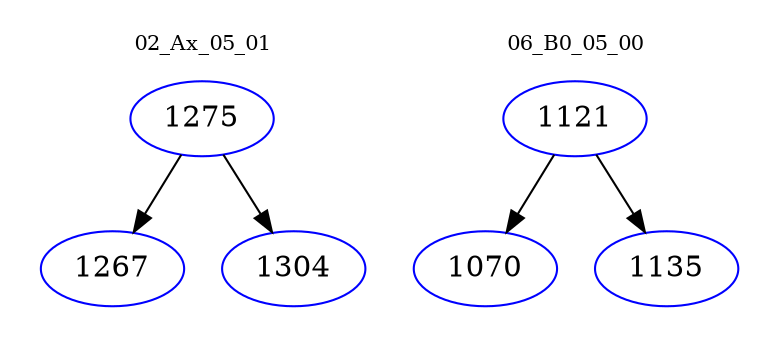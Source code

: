 digraph{
subgraph cluster_0 {
color = white
label = "02_Ax_05_01";
fontsize=10;
T0_1275 [label="1275", color="blue"]
T0_1275 -> T0_1267 [color="black"]
T0_1267 [label="1267", color="blue"]
T0_1275 -> T0_1304 [color="black"]
T0_1304 [label="1304", color="blue"]
}
subgraph cluster_1 {
color = white
label = "06_B0_05_00";
fontsize=10;
T1_1121 [label="1121", color="blue"]
T1_1121 -> T1_1070 [color="black"]
T1_1070 [label="1070", color="blue"]
T1_1121 -> T1_1135 [color="black"]
T1_1135 [label="1135", color="blue"]
}
}
